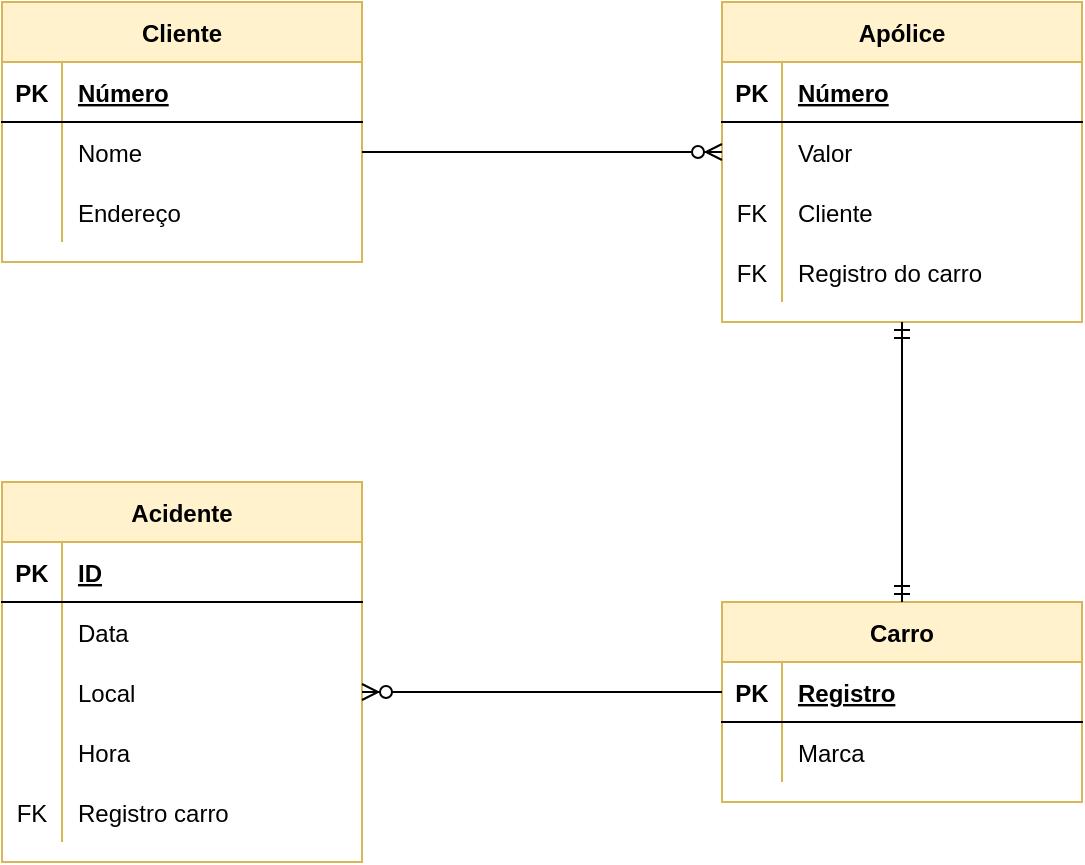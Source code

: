 <mxfile version="20.2.4" type="device" pages="2"><diagram id="R2lEEEUBdFMjLlhIrx00" name="E1-seguradora"><mxGraphModel dx="700" dy="784" grid="1" gridSize="10" guides="1" tooltips="1" connect="1" arrows="1" fold="1" page="1" pageScale="1" pageWidth="850" pageHeight="1100" math="0" shadow="0" extFonts="Permanent Marker^https://fonts.googleapis.com/css?family=Permanent+Marker"><root><mxCell id="0"/><mxCell id="1" parent="0"/><mxCell id="w_Hvryj6MLCSwJV4V2Lq-1" value="Cliente" style="shape=table;startSize=30;container=1;collapsible=1;childLayout=tableLayout;fixedRows=1;rowLines=0;fontStyle=1;align=center;resizeLast=1;fillColor=#fff2cc;strokeColor=#d6b656;" parent="1" vertex="1"><mxGeometry x="100" y="80" width="180" height="130" as="geometry"/></mxCell><mxCell id="w_Hvryj6MLCSwJV4V2Lq-2" value="" style="shape=tableRow;horizontal=0;startSize=0;swimlaneHead=0;swimlaneBody=0;fillColor=none;collapsible=0;dropTarget=0;points=[[0,0.5],[1,0.5]];portConstraint=eastwest;top=0;left=0;right=0;bottom=1;" parent="w_Hvryj6MLCSwJV4V2Lq-1" vertex="1"><mxGeometry y="30" width="180" height="30" as="geometry"/></mxCell><mxCell id="w_Hvryj6MLCSwJV4V2Lq-3" value="PK" style="shape=partialRectangle;connectable=0;fillColor=none;top=0;left=0;bottom=0;right=0;fontStyle=1;overflow=hidden;" parent="w_Hvryj6MLCSwJV4V2Lq-2" vertex="1"><mxGeometry width="30" height="30" as="geometry"><mxRectangle width="30" height="30" as="alternateBounds"/></mxGeometry></mxCell><mxCell id="w_Hvryj6MLCSwJV4V2Lq-4" value="Número" style="shape=partialRectangle;connectable=0;fillColor=none;top=0;left=0;bottom=0;right=0;align=left;spacingLeft=6;fontStyle=5;overflow=hidden;" parent="w_Hvryj6MLCSwJV4V2Lq-2" vertex="1"><mxGeometry x="30" width="150" height="30" as="geometry"><mxRectangle width="150" height="30" as="alternateBounds"/></mxGeometry></mxCell><mxCell id="w_Hvryj6MLCSwJV4V2Lq-5" value="" style="shape=tableRow;horizontal=0;startSize=0;swimlaneHead=0;swimlaneBody=0;fillColor=none;collapsible=0;dropTarget=0;points=[[0,0.5],[1,0.5]];portConstraint=eastwest;top=0;left=0;right=0;bottom=0;" parent="w_Hvryj6MLCSwJV4V2Lq-1" vertex="1"><mxGeometry y="60" width="180" height="30" as="geometry"/></mxCell><mxCell id="w_Hvryj6MLCSwJV4V2Lq-6" value="" style="shape=partialRectangle;connectable=0;fillColor=none;top=0;left=0;bottom=0;right=0;editable=1;overflow=hidden;" parent="w_Hvryj6MLCSwJV4V2Lq-5" vertex="1"><mxGeometry width="30" height="30" as="geometry"><mxRectangle width="30" height="30" as="alternateBounds"/></mxGeometry></mxCell><mxCell id="w_Hvryj6MLCSwJV4V2Lq-7" value="Nome  " style="shape=partialRectangle;connectable=0;fillColor=none;top=0;left=0;bottom=0;right=0;align=left;spacingLeft=6;overflow=hidden;" parent="w_Hvryj6MLCSwJV4V2Lq-5" vertex="1"><mxGeometry x="30" width="150" height="30" as="geometry"><mxRectangle width="150" height="30" as="alternateBounds"/></mxGeometry></mxCell><mxCell id="w_Hvryj6MLCSwJV4V2Lq-8" value="" style="shape=tableRow;horizontal=0;startSize=0;swimlaneHead=0;swimlaneBody=0;fillColor=none;collapsible=0;dropTarget=0;points=[[0,0.5],[1,0.5]];portConstraint=eastwest;top=0;left=0;right=0;bottom=0;" parent="w_Hvryj6MLCSwJV4V2Lq-1" vertex="1"><mxGeometry y="90" width="180" height="30" as="geometry"/></mxCell><mxCell id="w_Hvryj6MLCSwJV4V2Lq-9" value="" style="shape=partialRectangle;connectable=0;fillColor=none;top=0;left=0;bottom=0;right=0;editable=1;overflow=hidden;" parent="w_Hvryj6MLCSwJV4V2Lq-8" vertex="1"><mxGeometry width="30" height="30" as="geometry"><mxRectangle width="30" height="30" as="alternateBounds"/></mxGeometry></mxCell><mxCell id="w_Hvryj6MLCSwJV4V2Lq-10" value="Endereço" style="shape=partialRectangle;connectable=0;fillColor=none;top=0;left=0;bottom=0;right=0;align=left;spacingLeft=6;overflow=hidden;" parent="w_Hvryj6MLCSwJV4V2Lq-8" vertex="1"><mxGeometry x="30" width="150" height="30" as="geometry"><mxRectangle width="150" height="30" as="alternateBounds"/></mxGeometry></mxCell><mxCell id="w_Hvryj6MLCSwJV4V2Lq-14" value="Apólice" style="shape=table;startSize=30;container=1;collapsible=1;childLayout=tableLayout;fixedRows=1;rowLines=0;fontStyle=1;align=center;resizeLast=1;fillColor=#fff2cc;strokeColor=#d6b656;" parent="1" vertex="1"><mxGeometry x="460" y="80" width="180" height="160" as="geometry"><mxRectangle x="360" y="190" width="80" height="30" as="alternateBounds"/></mxGeometry></mxCell><mxCell id="w_Hvryj6MLCSwJV4V2Lq-15" value="" style="shape=tableRow;horizontal=0;startSize=0;swimlaneHead=0;swimlaneBody=0;fillColor=none;collapsible=0;dropTarget=0;points=[[0,0.5],[1,0.5]];portConstraint=eastwest;top=0;left=0;right=0;bottom=1;" parent="w_Hvryj6MLCSwJV4V2Lq-14" vertex="1"><mxGeometry y="30" width="180" height="30" as="geometry"/></mxCell><mxCell id="w_Hvryj6MLCSwJV4V2Lq-16" value="PK" style="shape=partialRectangle;connectable=0;fillColor=none;top=0;left=0;bottom=0;right=0;fontStyle=1;overflow=hidden;" parent="w_Hvryj6MLCSwJV4V2Lq-15" vertex="1"><mxGeometry width="30" height="30" as="geometry"><mxRectangle width="30" height="30" as="alternateBounds"/></mxGeometry></mxCell><mxCell id="w_Hvryj6MLCSwJV4V2Lq-17" value="Número" style="shape=partialRectangle;connectable=0;fillColor=none;top=0;left=0;bottom=0;right=0;align=left;spacingLeft=6;fontStyle=5;overflow=hidden;" parent="w_Hvryj6MLCSwJV4V2Lq-15" vertex="1"><mxGeometry x="30" width="150" height="30" as="geometry"><mxRectangle width="150" height="30" as="alternateBounds"/></mxGeometry></mxCell><mxCell id="w_Hvryj6MLCSwJV4V2Lq-18" value="" style="shape=tableRow;horizontal=0;startSize=0;swimlaneHead=0;swimlaneBody=0;fillColor=none;collapsible=0;dropTarget=0;points=[[0,0.5],[1,0.5]];portConstraint=eastwest;top=0;left=0;right=0;bottom=0;" parent="w_Hvryj6MLCSwJV4V2Lq-14" vertex="1"><mxGeometry y="60" width="180" height="30" as="geometry"/></mxCell><mxCell id="w_Hvryj6MLCSwJV4V2Lq-19" value="" style="shape=partialRectangle;connectable=0;fillColor=none;top=0;left=0;bottom=0;right=0;editable=1;overflow=hidden;" parent="w_Hvryj6MLCSwJV4V2Lq-18" vertex="1"><mxGeometry width="30" height="30" as="geometry"><mxRectangle width="30" height="30" as="alternateBounds"/></mxGeometry></mxCell><mxCell id="w_Hvryj6MLCSwJV4V2Lq-20" value="Valor" style="shape=partialRectangle;connectable=0;fillColor=none;top=0;left=0;bottom=0;right=0;align=left;spacingLeft=6;overflow=hidden;" parent="w_Hvryj6MLCSwJV4V2Lq-18" vertex="1"><mxGeometry x="30" width="150" height="30" as="geometry"><mxRectangle width="150" height="30" as="alternateBounds"/></mxGeometry></mxCell><mxCell id="w_Hvryj6MLCSwJV4V2Lq-62" value="" style="shape=tableRow;horizontal=0;startSize=0;swimlaneHead=0;swimlaneBody=0;fillColor=none;collapsible=0;dropTarget=0;points=[[0,0.5],[1,0.5]];portConstraint=eastwest;top=0;left=0;right=0;bottom=0;" parent="w_Hvryj6MLCSwJV4V2Lq-14" vertex="1"><mxGeometry y="90" width="180" height="30" as="geometry"/></mxCell><mxCell id="w_Hvryj6MLCSwJV4V2Lq-63" value="FK" style="shape=partialRectangle;connectable=0;fillColor=none;top=0;left=0;bottom=0;right=0;editable=1;overflow=hidden;" parent="w_Hvryj6MLCSwJV4V2Lq-62" vertex="1"><mxGeometry width="30" height="30" as="geometry"><mxRectangle width="30" height="30" as="alternateBounds"/></mxGeometry></mxCell><mxCell id="w_Hvryj6MLCSwJV4V2Lq-64" value="Cliente" style="shape=partialRectangle;connectable=0;fillColor=none;top=0;left=0;bottom=0;right=0;align=left;spacingLeft=6;overflow=hidden;" parent="w_Hvryj6MLCSwJV4V2Lq-62" vertex="1"><mxGeometry x="30" width="150" height="30" as="geometry"><mxRectangle width="150" height="30" as="alternateBounds"/></mxGeometry></mxCell><mxCell id="w_Hvryj6MLCSwJV4V2Lq-65" value="" style="shape=tableRow;horizontal=0;startSize=0;swimlaneHead=0;swimlaneBody=0;fillColor=none;collapsible=0;dropTarget=0;points=[[0,0.5],[1,0.5]];portConstraint=eastwest;top=0;left=0;right=0;bottom=0;" parent="w_Hvryj6MLCSwJV4V2Lq-14" vertex="1"><mxGeometry y="120" width="180" height="30" as="geometry"/></mxCell><mxCell id="w_Hvryj6MLCSwJV4V2Lq-66" value="FK" style="shape=partialRectangle;connectable=0;fillColor=none;top=0;left=0;bottom=0;right=0;editable=1;overflow=hidden;" parent="w_Hvryj6MLCSwJV4V2Lq-65" vertex="1"><mxGeometry width="30" height="30" as="geometry"><mxRectangle width="30" height="30" as="alternateBounds"/></mxGeometry></mxCell><mxCell id="w_Hvryj6MLCSwJV4V2Lq-67" value="Registro do carro" style="shape=partialRectangle;connectable=0;fillColor=none;top=0;left=0;bottom=0;right=0;align=left;spacingLeft=6;overflow=hidden;" parent="w_Hvryj6MLCSwJV4V2Lq-65" vertex="1"><mxGeometry x="30" width="150" height="30" as="geometry"><mxRectangle width="150" height="30" as="alternateBounds"/></mxGeometry></mxCell><mxCell id="w_Hvryj6MLCSwJV4V2Lq-37" value="Carro" style="shape=table;startSize=30;container=1;collapsible=1;childLayout=tableLayout;fixedRows=1;rowLines=0;fontStyle=1;align=center;resizeLast=1;fillColor=#fff2cc;strokeColor=#d6b656;" parent="1" vertex="1"><mxGeometry x="460" y="380" width="180" height="100" as="geometry"/></mxCell><mxCell id="w_Hvryj6MLCSwJV4V2Lq-38" value="" style="shape=tableRow;horizontal=0;startSize=0;swimlaneHead=0;swimlaneBody=0;fillColor=none;collapsible=0;dropTarget=0;points=[[0,0.5],[1,0.5]];portConstraint=eastwest;top=0;left=0;right=0;bottom=1;" parent="w_Hvryj6MLCSwJV4V2Lq-37" vertex="1"><mxGeometry y="30" width="180" height="30" as="geometry"/></mxCell><mxCell id="w_Hvryj6MLCSwJV4V2Lq-39" value="PK" style="shape=partialRectangle;connectable=0;fillColor=none;top=0;left=0;bottom=0;right=0;fontStyle=1;overflow=hidden;" parent="w_Hvryj6MLCSwJV4V2Lq-38" vertex="1"><mxGeometry width="30" height="30" as="geometry"><mxRectangle width="30" height="30" as="alternateBounds"/></mxGeometry></mxCell><mxCell id="w_Hvryj6MLCSwJV4V2Lq-40" value="Registro" style="shape=partialRectangle;connectable=0;fillColor=none;top=0;left=0;bottom=0;right=0;align=left;spacingLeft=6;fontStyle=5;overflow=hidden;" parent="w_Hvryj6MLCSwJV4V2Lq-38" vertex="1"><mxGeometry x="30" width="150" height="30" as="geometry"><mxRectangle width="150" height="30" as="alternateBounds"/></mxGeometry></mxCell><mxCell id="w_Hvryj6MLCSwJV4V2Lq-41" value="" style="shape=tableRow;horizontal=0;startSize=0;swimlaneHead=0;swimlaneBody=0;fillColor=none;collapsible=0;dropTarget=0;points=[[0,0.5],[1,0.5]];portConstraint=eastwest;top=0;left=0;right=0;bottom=0;" parent="w_Hvryj6MLCSwJV4V2Lq-37" vertex="1"><mxGeometry y="60" width="180" height="30" as="geometry"/></mxCell><mxCell id="w_Hvryj6MLCSwJV4V2Lq-42" value="" style="shape=partialRectangle;connectable=0;fillColor=none;top=0;left=0;bottom=0;right=0;editable=1;overflow=hidden;" parent="w_Hvryj6MLCSwJV4V2Lq-41" vertex="1"><mxGeometry width="30" height="30" as="geometry"><mxRectangle width="30" height="30" as="alternateBounds"/></mxGeometry></mxCell><mxCell id="w_Hvryj6MLCSwJV4V2Lq-43" value="Marca" style="shape=partialRectangle;connectable=0;fillColor=none;top=0;left=0;bottom=0;right=0;align=left;spacingLeft=6;overflow=hidden;" parent="w_Hvryj6MLCSwJV4V2Lq-41" vertex="1"><mxGeometry x="30" width="150" height="30" as="geometry"><mxRectangle width="150" height="30" as="alternateBounds"/></mxGeometry></mxCell><mxCell id="w_Hvryj6MLCSwJV4V2Lq-49" value="Acidente" style="shape=table;startSize=30;container=1;collapsible=1;childLayout=tableLayout;fixedRows=1;rowLines=0;fontStyle=1;align=center;resizeLast=1;fillColor=#fff2cc;strokeColor=#d6b656;" parent="1" vertex="1"><mxGeometry x="100" y="320" width="180" height="190" as="geometry"/></mxCell><mxCell id="w_Hvryj6MLCSwJV4V2Lq-50" value="" style="shape=tableRow;horizontal=0;startSize=0;swimlaneHead=0;swimlaneBody=0;fillColor=none;collapsible=0;dropTarget=0;points=[[0,0.5],[1,0.5]];portConstraint=eastwest;top=0;left=0;right=0;bottom=1;" parent="w_Hvryj6MLCSwJV4V2Lq-49" vertex="1"><mxGeometry y="30" width="180" height="30" as="geometry"/></mxCell><mxCell id="w_Hvryj6MLCSwJV4V2Lq-51" value="PK" style="shape=partialRectangle;connectable=0;fillColor=none;top=0;left=0;bottom=0;right=0;fontStyle=1;overflow=hidden;" parent="w_Hvryj6MLCSwJV4V2Lq-50" vertex="1"><mxGeometry width="30" height="30" as="geometry"><mxRectangle width="30" height="30" as="alternateBounds"/></mxGeometry></mxCell><mxCell id="w_Hvryj6MLCSwJV4V2Lq-52" value="ID" style="shape=partialRectangle;connectable=0;fillColor=none;top=0;left=0;bottom=0;right=0;align=left;spacingLeft=6;fontStyle=5;overflow=hidden;" parent="w_Hvryj6MLCSwJV4V2Lq-50" vertex="1"><mxGeometry x="30" width="150" height="30" as="geometry"><mxRectangle width="150" height="30" as="alternateBounds"/></mxGeometry></mxCell><mxCell id="w_Hvryj6MLCSwJV4V2Lq-53" value="" style="shape=tableRow;horizontal=0;startSize=0;swimlaneHead=0;swimlaneBody=0;fillColor=none;collapsible=0;dropTarget=0;points=[[0,0.5],[1,0.5]];portConstraint=eastwest;top=0;left=0;right=0;bottom=0;" parent="w_Hvryj6MLCSwJV4V2Lq-49" vertex="1"><mxGeometry y="60" width="180" height="30" as="geometry"/></mxCell><mxCell id="w_Hvryj6MLCSwJV4V2Lq-54" value="" style="shape=partialRectangle;connectable=0;fillColor=none;top=0;left=0;bottom=0;right=0;editable=1;overflow=hidden;" parent="w_Hvryj6MLCSwJV4V2Lq-53" vertex="1"><mxGeometry width="30" height="30" as="geometry"><mxRectangle width="30" height="30" as="alternateBounds"/></mxGeometry></mxCell><mxCell id="w_Hvryj6MLCSwJV4V2Lq-55" value="Data" style="shape=partialRectangle;connectable=0;fillColor=none;top=0;left=0;bottom=0;right=0;align=left;spacingLeft=6;overflow=hidden;" parent="w_Hvryj6MLCSwJV4V2Lq-53" vertex="1"><mxGeometry x="30" width="150" height="30" as="geometry"><mxRectangle width="150" height="30" as="alternateBounds"/></mxGeometry></mxCell><mxCell id="w_Hvryj6MLCSwJV4V2Lq-56" value="" style="shape=tableRow;horizontal=0;startSize=0;swimlaneHead=0;swimlaneBody=0;fillColor=none;collapsible=0;dropTarget=0;points=[[0,0.5],[1,0.5]];portConstraint=eastwest;top=0;left=0;right=0;bottom=0;" parent="w_Hvryj6MLCSwJV4V2Lq-49" vertex="1"><mxGeometry y="90" width="180" height="30" as="geometry"/></mxCell><mxCell id="w_Hvryj6MLCSwJV4V2Lq-57" value="" style="shape=partialRectangle;connectable=0;fillColor=none;top=0;left=0;bottom=0;right=0;editable=1;overflow=hidden;" parent="w_Hvryj6MLCSwJV4V2Lq-56" vertex="1"><mxGeometry width="30" height="30" as="geometry"><mxRectangle width="30" height="30" as="alternateBounds"/></mxGeometry></mxCell><mxCell id="w_Hvryj6MLCSwJV4V2Lq-58" value="Local" style="shape=partialRectangle;connectable=0;fillColor=none;top=0;left=0;bottom=0;right=0;align=left;spacingLeft=6;overflow=hidden;" parent="w_Hvryj6MLCSwJV4V2Lq-56" vertex="1"><mxGeometry x="30" width="150" height="30" as="geometry"><mxRectangle width="150" height="30" as="alternateBounds"/></mxGeometry></mxCell><mxCell id="w_Hvryj6MLCSwJV4V2Lq-59" value="" style="shape=tableRow;horizontal=0;startSize=0;swimlaneHead=0;swimlaneBody=0;fillColor=none;collapsible=0;dropTarget=0;points=[[0,0.5],[1,0.5]];portConstraint=eastwest;top=0;left=0;right=0;bottom=0;" parent="w_Hvryj6MLCSwJV4V2Lq-49" vertex="1"><mxGeometry y="120" width="180" height="30" as="geometry"/></mxCell><mxCell id="w_Hvryj6MLCSwJV4V2Lq-60" value="" style="shape=partialRectangle;connectable=0;fillColor=none;top=0;left=0;bottom=0;right=0;editable=1;overflow=hidden;" parent="w_Hvryj6MLCSwJV4V2Lq-59" vertex="1"><mxGeometry width="30" height="30" as="geometry"><mxRectangle width="30" height="30" as="alternateBounds"/></mxGeometry></mxCell><mxCell id="w_Hvryj6MLCSwJV4V2Lq-61" value="Hora" style="shape=partialRectangle;connectable=0;fillColor=none;top=0;left=0;bottom=0;right=0;align=left;spacingLeft=6;overflow=hidden;" parent="w_Hvryj6MLCSwJV4V2Lq-59" vertex="1"><mxGeometry x="30" width="150" height="30" as="geometry"><mxRectangle width="150" height="30" as="alternateBounds"/></mxGeometry></mxCell><mxCell id="w_Hvryj6MLCSwJV4V2Lq-68" value="" style="shape=tableRow;horizontal=0;startSize=0;swimlaneHead=0;swimlaneBody=0;fillColor=none;collapsible=0;dropTarget=0;points=[[0,0.5],[1,0.5]];portConstraint=eastwest;top=0;left=0;right=0;bottom=0;" parent="w_Hvryj6MLCSwJV4V2Lq-49" vertex="1"><mxGeometry y="150" width="180" height="30" as="geometry"/></mxCell><mxCell id="w_Hvryj6MLCSwJV4V2Lq-69" value="FK" style="shape=partialRectangle;connectable=0;fillColor=none;top=0;left=0;bottom=0;right=0;editable=1;overflow=hidden;" parent="w_Hvryj6MLCSwJV4V2Lq-68" vertex="1"><mxGeometry width="30" height="30" as="geometry"><mxRectangle width="30" height="30" as="alternateBounds"/></mxGeometry></mxCell><mxCell id="w_Hvryj6MLCSwJV4V2Lq-70" value="Registro carro" style="shape=partialRectangle;connectable=0;fillColor=none;top=0;left=0;bottom=0;right=0;align=left;spacingLeft=6;overflow=hidden;" parent="w_Hvryj6MLCSwJV4V2Lq-68" vertex="1"><mxGeometry x="30" width="150" height="30" as="geometry"><mxRectangle width="150" height="30" as="alternateBounds"/></mxGeometry></mxCell><mxCell id="w_Hvryj6MLCSwJV4V2Lq-71" value="" style="edgeStyle=entityRelationEdgeStyle;fontSize=12;html=1;endArrow=ERzeroToMany;endFill=1;rounded=0;" parent="1" source="w_Hvryj6MLCSwJV4V2Lq-5" target="w_Hvryj6MLCSwJV4V2Lq-18" edge="1"><mxGeometry width="100" height="100" relative="1" as="geometry"><mxPoint x="310" y="230" as="sourcePoint"/><mxPoint x="410" y="130" as="targetPoint"/></mxGeometry></mxCell><mxCell id="w_Hvryj6MLCSwJV4V2Lq-72" value="" style="fontSize=12;html=1;endArrow=ERmandOne;startArrow=ERmandOne;rounded=0;entryX=0.5;entryY=1;entryDx=0;entryDy=0;" parent="1" target="w_Hvryj6MLCSwJV4V2Lq-14" edge="1"><mxGeometry width="100" height="100" relative="1" as="geometry"><mxPoint x="550" y="380" as="sourcePoint"/><mxPoint x="490" y="490" as="targetPoint"/></mxGeometry></mxCell><mxCell id="w_Hvryj6MLCSwJV4V2Lq-74" value="" style="edgeStyle=entityRelationEdgeStyle;fontSize=12;html=1;endArrow=ERzeroToMany;endFill=1;rounded=0;exitX=0;exitY=0.5;exitDx=0;exitDy=0;" parent="1" source="w_Hvryj6MLCSwJV4V2Lq-38" target="w_Hvryj6MLCSwJV4V2Lq-56" edge="1"><mxGeometry width="100" height="100" relative="1" as="geometry"><mxPoint x="340" y="570" as="sourcePoint"/><mxPoint x="440" y="470" as="targetPoint"/></mxGeometry></mxCell></root></mxGraphModel></diagram><diagram id="8vERvnNmPcH8zIQ8B7yO" name="E2-industria"><mxGraphModel dx="700" dy="784" grid="1" gridSize="10" guides="1" tooltips="1" connect="1" arrows="1" fold="1" page="1" pageScale="1" pageWidth="827" pageHeight="1169" math="0" shadow="0"><root><mxCell id="0"/><mxCell id="1" parent="0"/><mxCell id="RsV4MavSiLu_Dte3bjEo-1" value="Funcionario" style="shape=table;startSize=30;container=1;collapsible=1;childLayout=tableLayout;fixedRows=1;rowLines=0;fontStyle=0;align=center;resizeLast=1;fillColor=#fff2cc;strokeColor=#d6b656;" parent="1" vertex="1"><mxGeometry x="30" y="310" width="180" height="160" as="geometry"/></mxCell><mxCell id="RsV4MavSiLu_Dte3bjEo-2" value="" style="shape=tableRow;horizontal=0;startSize=0;swimlaneHead=0;swimlaneBody=0;fillColor=none;collapsible=0;dropTarget=0;points=[[0,0.5],[1,0.5]];portConstraint=eastwest;top=0;left=0;right=0;bottom=1;" parent="RsV4MavSiLu_Dte3bjEo-1" vertex="1"><mxGeometry y="30" width="180" height="30" as="geometry"/></mxCell><mxCell id="RsV4MavSiLu_Dte3bjEo-3" value="PK" style="shape=partialRectangle;connectable=0;fillColor=none;top=0;left=0;bottom=0;right=0;fontStyle=1;overflow=hidden;" parent="RsV4MavSiLu_Dte3bjEo-2" vertex="1"><mxGeometry width="30" height="30" as="geometry"><mxRectangle width="30" height="30" as="alternateBounds"/></mxGeometry></mxCell><mxCell id="RsV4MavSiLu_Dte3bjEo-4" value="Numero" style="shape=partialRectangle;connectable=0;fillColor=none;top=0;left=0;bottom=0;right=0;align=left;spacingLeft=6;fontStyle=5;overflow=hidden;" parent="RsV4MavSiLu_Dte3bjEo-2" vertex="1"><mxGeometry x="30" width="150" height="30" as="geometry"><mxRectangle width="150" height="30" as="alternateBounds"/></mxGeometry></mxCell><mxCell id="RsV4MavSiLu_Dte3bjEo-5" value="" style="shape=tableRow;horizontal=0;startSize=0;swimlaneHead=0;swimlaneBody=0;fillColor=none;collapsible=0;dropTarget=0;points=[[0,0.5],[1,0.5]];portConstraint=eastwest;top=0;left=0;right=0;bottom=0;" parent="RsV4MavSiLu_Dte3bjEo-1" vertex="1"><mxGeometry y="60" width="180" height="30" as="geometry"/></mxCell><mxCell id="RsV4MavSiLu_Dte3bjEo-6" value="" style="shape=partialRectangle;connectable=0;fillColor=none;top=0;left=0;bottom=0;right=0;editable=1;overflow=hidden;" parent="RsV4MavSiLu_Dte3bjEo-5" vertex="1"><mxGeometry width="30" height="30" as="geometry"><mxRectangle width="30" height="30" as="alternateBounds"/></mxGeometry></mxCell><mxCell id="RsV4MavSiLu_Dte3bjEo-7" value="Salario    " style="shape=partialRectangle;connectable=0;fillColor=none;top=0;left=0;bottom=0;right=0;align=left;spacingLeft=6;overflow=hidden;" parent="RsV4MavSiLu_Dte3bjEo-5" vertex="1"><mxGeometry x="30" width="150" height="30" as="geometry"><mxRectangle width="150" height="30" as="alternateBounds"/></mxGeometry></mxCell><mxCell id="RsV4MavSiLu_Dte3bjEo-8" value="" style="shape=tableRow;horizontal=0;startSize=0;swimlaneHead=0;swimlaneBody=0;fillColor=none;collapsible=0;dropTarget=0;points=[[0,0.5],[1,0.5]];portConstraint=eastwest;top=0;left=0;right=0;bottom=0;" parent="RsV4MavSiLu_Dte3bjEo-1" vertex="1"><mxGeometry y="90" width="180" height="30" as="geometry"/></mxCell><mxCell id="RsV4MavSiLu_Dte3bjEo-9" value="" style="shape=partialRectangle;connectable=0;fillColor=none;top=0;left=0;bottom=0;right=0;editable=1;overflow=hidden;" parent="RsV4MavSiLu_Dte3bjEo-8" vertex="1"><mxGeometry width="30" height="30" as="geometry"><mxRectangle width="30" height="30" as="alternateBounds"/></mxGeometry></mxCell><mxCell id="RsV4MavSiLu_Dte3bjEo-10" value="Telefone" style="shape=partialRectangle;connectable=0;fillColor=none;top=0;left=0;bottom=0;right=0;align=left;spacingLeft=6;overflow=hidden;" parent="RsV4MavSiLu_Dte3bjEo-8" vertex="1"><mxGeometry x="30" width="150" height="30" as="geometry"><mxRectangle width="150" height="30" as="alternateBounds"/></mxGeometry></mxCell><mxCell id="RsV4MavSiLu_Dte3bjEo-95" value="" style="shape=tableRow;horizontal=0;startSize=0;swimlaneHead=0;swimlaneBody=0;fillColor=none;collapsible=0;dropTarget=0;points=[[0,0.5],[1,0.5]];portConstraint=eastwest;top=0;left=0;right=0;bottom=0;" parent="RsV4MavSiLu_Dte3bjEo-1" vertex="1"><mxGeometry y="120" width="180" height="30" as="geometry"/></mxCell><mxCell id="RsV4MavSiLu_Dte3bjEo-96" value="FK " style="shape=partialRectangle;connectable=0;fillColor=none;top=0;left=0;bottom=0;right=0;editable=1;overflow=hidden;" parent="RsV4MavSiLu_Dte3bjEo-95" vertex="1"><mxGeometry width="30" height="30" as="geometry"><mxRectangle width="30" height="30" as="alternateBounds"/></mxGeometry></mxCell><mxCell id="RsV4MavSiLu_Dte3bjEo-97" value="ID departamento" style="shape=partialRectangle;connectable=0;fillColor=none;top=0;left=0;bottom=0;right=0;align=left;spacingLeft=6;overflow=hidden;" parent="RsV4MavSiLu_Dte3bjEo-95" vertex="1"><mxGeometry x="30" width="150" height="30" as="geometry"><mxRectangle width="150" height="30" as="alternateBounds"/></mxGeometry></mxCell><mxCell id="RsV4MavSiLu_Dte3bjEo-14" value="Projeto" style="shape=table;startSize=30;container=1;collapsible=1;childLayout=tableLayout;fixedRows=1;rowLines=0;fontStyle=1;align=center;resizeLast=1;fillColor=#fff2cc;strokeColor=#d6b656;" parent="1" vertex="1"><mxGeometry x="324" y="105" width="180" height="160" as="geometry"/></mxCell><mxCell id="RsV4MavSiLu_Dte3bjEo-15" value="" style="shape=tableRow;horizontal=0;startSize=0;swimlaneHead=0;swimlaneBody=0;fillColor=none;collapsible=0;dropTarget=0;points=[[0,0.5],[1,0.5]];portConstraint=eastwest;top=0;left=0;right=0;bottom=1;" parent="RsV4MavSiLu_Dte3bjEo-14" vertex="1"><mxGeometry y="30" width="180" height="30" as="geometry"/></mxCell><mxCell id="RsV4MavSiLu_Dte3bjEo-16" value="PK" style="shape=partialRectangle;connectable=0;fillColor=none;top=0;left=0;bottom=0;right=0;fontStyle=1;overflow=hidden;" parent="RsV4MavSiLu_Dte3bjEo-15" vertex="1"><mxGeometry width="30" height="30" as="geometry"><mxRectangle width="30" height="30" as="alternateBounds"/></mxGeometry></mxCell><mxCell id="RsV4MavSiLu_Dte3bjEo-17" value="Numero" style="shape=partialRectangle;connectable=0;fillColor=none;top=0;left=0;bottom=0;right=0;align=left;spacingLeft=6;fontStyle=5;overflow=hidden;" parent="RsV4MavSiLu_Dte3bjEo-15" vertex="1"><mxGeometry x="30" width="150" height="30" as="geometry"><mxRectangle width="150" height="30" as="alternateBounds"/></mxGeometry></mxCell><mxCell id="RsV4MavSiLu_Dte3bjEo-18" value="" style="shape=tableRow;horizontal=0;startSize=0;swimlaneHead=0;swimlaneBody=0;fillColor=none;collapsible=0;dropTarget=0;points=[[0,0.5],[1,0.5]];portConstraint=eastwest;top=0;left=0;right=0;bottom=0;" parent="RsV4MavSiLu_Dte3bjEo-14" vertex="1"><mxGeometry y="60" width="180" height="30" as="geometry"/></mxCell><mxCell id="RsV4MavSiLu_Dte3bjEo-19" value="" style="shape=partialRectangle;connectable=0;fillColor=none;top=0;left=0;bottom=0;right=0;editable=1;overflow=hidden;" parent="RsV4MavSiLu_Dte3bjEo-18" vertex="1"><mxGeometry width="30" height="30" as="geometry"><mxRectangle width="30" height="30" as="alternateBounds"/></mxGeometry></mxCell><mxCell id="RsV4MavSiLu_Dte3bjEo-20" value="Orcamento" style="shape=partialRectangle;connectable=0;fillColor=none;top=0;left=0;bottom=0;right=0;align=left;spacingLeft=6;overflow=hidden;" parent="RsV4MavSiLu_Dte3bjEo-18" vertex="1"><mxGeometry x="30" width="150" height="30" as="geometry"><mxRectangle width="150" height="30" as="alternateBounds"/></mxGeometry></mxCell><mxCell id="RsV4MavSiLu_Dte3bjEo-152" value="" style="shape=tableRow;horizontal=0;startSize=0;swimlaneHead=0;swimlaneBody=0;fillColor=none;collapsible=0;dropTarget=0;points=[[0,0.5],[1,0.5]];portConstraint=eastwest;top=0;left=0;right=0;bottom=0;" parent="RsV4MavSiLu_Dte3bjEo-14" vertex="1"><mxGeometry y="90" width="180" height="30" as="geometry"/></mxCell><mxCell id="RsV4MavSiLu_Dte3bjEo-153" value="" style="shape=partialRectangle;connectable=0;fillColor=none;top=0;left=0;bottom=0;right=0;editable=1;overflow=hidden;" parent="RsV4MavSiLu_Dte3bjEo-152" vertex="1"><mxGeometry width="30" height="30" as="geometry"><mxRectangle width="30" height="30" as="alternateBounds"/></mxGeometry></mxCell><mxCell id="RsV4MavSiLu_Dte3bjEo-154" value="Data Inicio" style="shape=partialRectangle;connectable=0;fillColor=none;top=0;left=0;bottom=0;right=0;align=left;spacingLeft=6;overflow=hidden;" parent="RsV4MavSiLu_Dte3bjEo-152" vertex="1"><mxGeometry x="30" width="150" height="30" as="geometry"><mxRectangle width="150" height="30" as="alternateBounds"/></mxGeometry></mxCell><mxCell id="RsV4MavSiLu_Dte3bjEo-155" value="" style="shape=tableRow;horizontal=0;startSize=0;swimlaneHead=0;swimlaneBody=0;fillColor=none;collapsible=0;dropTarget=0;points=[[0,0.5],[1,0.5]];portConstraint=eastwest;top=0;left=0;right=0;bottom=0;" parent="RsV4MavSiLu_Dte3bjEo-14" vertex="1"><mxGeometry y="120" width="180" height="30" as="geometry"/></mxCell><mxCell id="RsV4MavSiLu_Dte3bjEo-156" value="" style="shape=partialRectangle;connectable=0;fillColor=none;top=0;left=0;bottom=0;right=0;editable=1;overflow=hidden;" parent="RsV4MavSiLu_Dte3bjEo-155" vertex="1"><mxGeometry width="30" height="30" as="geometry"><mxRectangle width="30" height="30" as="alternateBounds"/></mxGeometry></mxCell><mxCell id="RsV4MavSiLu_Dte3bjEo-157" value="Horas trabalhadas" style="shape=partialRectangle;connectable=0;fillColor=none;top=0;left=0;bottom=0;right=0;align=left;spacingLeft=6;overflow=hidden;" parent="RsV4MavSiLu_Dte3bjEo-155" vertex="1"><mxGeometry x="30" width="150" height="30" as="geometry"><mxRectangle width="150" height="30" as="alternateBounds"/></mxGeometry></mxCell><mxCell id="RsV4MavSiLu_Dte3bjEo-40" value="Departamento" style="shape=table;startSize=30;container=1;collapsible=1;childLayout=tableLayout;fixedRows=1;rowLines=0;fontStyle=0;align=center;resizeLast=1;fillColor=#fff2cc;strokeColor=#d6b656;" parent="1" vertex="1"><mxGeometry x="30" y="570" width="180" height="100" as="geometry"/></mxCell><mxCell id="RsV4MavSiLu_Dte3bjEo-41" value="" style="shape=tableRow;horizontal=0;startSize=0;swimlaneHead=0;swimlaneBody=0;fillColor=none;collapsible=0;dropTarget=0;points=[[0,0.5],[1,0.5]];portConstraint=eastwest;top=0;left=0;right=0;bottom=1;" parent="RsV4MavSiLu_Dte3bjEo-40" vertex="1"><mxGeometry y="30" width="180" height="30" as="geometry"/></mxCell><mxCell id="RsV4MavSiLu_Dte3bjEo-42" value="PK" style="shape=partialRectangle;connectable=0;fillColor=none;top=0;left=0;bottom=0;right=0;fontStyle=1;overflow=hidden;" parent="RsV4MavSiLu_Dte3bjEo-41" vertex="1"><mxGeometry width="30" height="30" as="geometry"><mxRectangle width="30" height="30" as="alternateBounds"/></mxGeometry></mxCell><mxCell id="RsV4MavSiLu_Dte3bjEo-43" value="Numero" style="shape=partialRectangle;connectable=0;fillColor=none;top=0;left=0;bottom=0;right=0;align=left;spacingLeft=6;fontStyle=5;overflow=hidden;" parent="RsV4MavSiLu_Dte3bjEo-41" vertex="1"><mxGeometry x="30" width="150" height="30" as="geometry"><mxRectangle width="150" height="30" as="alternateBounds"/></mxGeometry></mxCell><mxCell id="RsV4MavSiLu_Dte3bjEo-44" value="" style="shape=tableRow;horizontal=0;startSize=0;swimlaneHead=0;swimlaneBody=0;fillColor=none;collapsible=0;dropTarget=0;points=[[0,0.5],[1,0.5]];portConstraint=eastwest;top=0;left=0;right=0;bottom=0;" parent="RsV4MavSiLu_Dte3bjEo-40" vertex="1"><mxGeometry y="60" width="180" height="30" as="geometry"/></mxCell><mxCell id="RsV4MavSiLu_Dte3bjEo-45" value="" style="shape=partialRectangle;connectable=0;fillColor=none;top=0;left=0;bottom=0;right=0;editable=1;overflow=hidden;" parent="RsV4MavSiLu_Dte3bjEo-44" vertex="1"><mxGeometry width="30" height="30" as="geometry"><mxRectangle width="30" height="30" as="alternateBounds"/></mxGeometry></mxCell><mxCell id="RsV4MavSiLu_Dte3bjEo-46" value="Setor" style="shape=partialRectangle;connectable=0;fillColor=none;top=0;left=0;bottom=0;right=0;align=left;spacingLeft=6;overflow=hidden;" parent="RsV4MavSiLu_Dte3bjEo-44" vertex="1"><mxGeometry x="30" width="150" height="30" as="geometry"><mxRectangle width="150" height="30" as="alternateBounds"/></mxGeometry></mxCell><mxCell id="RsV4MavSiLu_Dte3bjEo-50" value="Pecas" style="shape=table;startSize=30;container=1;collapsible=1;childLayout=tableLayout;fixedRows=1;rowLines=0;fontStyle=0;align=center;resizeLast=1;fillColor=#fff2cc;strokeColor=#d6b656;" parent="1" vertex="1"><mxGeometry x="324" y="550" width="180" height="155" as="geometry"/></mxCell><mxCell id="RsV4MavSiLu_Dte3bjEo-51" value="" style="shape=tableRow;horizontal=0;startSize=0;swimlaneHead=0;swimlaneBody=0;fillColor=none;collapsible=0;dropTarget=0;points=[[0,0.5],[1,0.5]];portConstraint=eastwest;top=0;left=0;right=0;bottom=1;" parent="RsV4MavSiLu_Dte3bjEo-50" vertex="1"><mxGeometry y="30" width="180" height="30" as="geometry"/></mxCell><mxCell id="RsV4MavSiLu_Dte3bjEo-52" value="PK" style="shape=partialRectangle;connectable=0;fillColor=none;top=0;left=0;bottom=0;right=0;fontStyle=1;overflow=hidden;" parent="RsV4MavSiLu_Dte3bjEo-51" vertex="1"><mxGeometry width="30" height="30" as="geometry"><mxRectangle width="30" height="30" as="alternateBounds"/></mxGeometry></mxCell><mxCell id="RsV4MavSiLu_Dte3bjEo-53" value="Numero" style="shape=partialRectangle;connectable=0;fillColor=none;top=0;left=0;bottom=0;right=0;align=left;spacingLeft=6;fontStyle=5;overflow=hidden;" parent="RsV4MavSiLu_Dte3bjEo-51" vertex="1"><mxGeometry x="30" width="150" height="30" as="geometry"><mxRectangle width="150" height="30" as="alternateBounds"/></mxGeometry></mxCell><mxCell id="RsV4MavSiLu_Dte3bjEo-54" value="" style="shape=tableRow;horizontal=0;startSize=0;swimlaneHead=0;swimlaneBody=0;fillColor=none;collapsible=0;dropTarget=0;points=[[0,0.5],[1,0.5]];portConstraint=eastwest;top=0;left=0;right=0;bottom=0;" parent="RsV4MavSiLu_Dte3bjEo-50" vertex="1"><mxGeometry y="60" width="180" height="30" as="geometry"/></mxCell><mxCell id="RsV4MavSiLu_Dte3bjEo-55" value="" style="shape=partialRectangle;connectable=0;fillColor=none;top=0;left=0;bottom=0;right=0;editable=1;overflow=hidden;" parent="RsV4MavSiLu_Dte3bjEo-54" vertex="1"><mxGeometry width="30" height="30" as="geometry"><mxRectangle width="30" height="30" as="alternateBounds"/></mxGeometry></mxCell><mxCell id="RsV4MavSiLu_Dte3bjEo-56" value="Peso" style="shape=partialRectangle;connectable=0;fillColor=none;top=0;left=0;bottom=0;right=0;align=left;spacingLeft=6;overflow=hidden;" parent="RsV4MavSiLu_Dte3bjEo-54" vertex="1"><mxGeometry x="30" width="150" height="30" as="geometry"><mxRectangle width="150" height="30" as="alternateBounds"/></mxGeometry></mxCell><mxCell id="RsV4MavSiLu_Dte3bjEo-57" value="" style="shape=tableRow;horizontal=0;startSize=0;swimlaneHead=0;swimlaneBody=0;fillColor=none;collapsible=0;dropTarget=0;points=[[0,0.5],[1,0.5]];portConstraint=eastwest;top=0;left=0;right=0;bottom=0;" parent="RsV4MavSiLu_Dte3bjEo-50" vertex="1"><mxGeometry y="90" width="180" height="30" as="geometry"/></mxCell><mxCell id="RsV4MavSiLu_Dte3bjEo-58" value="" style="shape=partialRectangle;connectable=0;fillColor=none;top=0;left=0;bottom=0;right=0;editable=1;overflow=hidden;" parent="RsV4MavSiLu_Dte3bjEo-57" vertex="1"><mxGeometry width="30" height="30" as="geometry"><mxRectangle width="30" height="30" as="alternateBounds"/></mxGeometry></mxCell><mxCell id="RsV4MavSiLu_Dte3bjEo-59" value="Cor" style="shape=partialRectangle;connectable=0;fillColor=none;top=0;left=0;bottom=0;right=0;align=left;spacingLeft=6;overflow=hidden;" parent="RsV4MavSiLu_Dte3bjEo-57" vertex="1"><mxGeometry x="30" width="150" height="30" as="geometry"><mxRectangle width="150" height="30" as="alternateBounds"/></mxGeometry></mxCell><mxCell id="RsV4MavSiLu_Dte3bjEo-123" value="" style="shape=tableRow;horizontal=0;startSize=0;swimlaneHead=0;swimlaneBody=0;fillColor=none;collapsible=0;dropTarget=0;points=[[0,0.5],[1,0.5]];portConstraint=eastwest;top=0;left=0;right=0;bottom=0;" parent="RsV4MavSiLu_Dte3bjEo-50" vertex="1"><mxGeometry y="120" width="180" height="30" as="geometry"/></mxCell><mxCell id="RsV4MavSiLu_Dte3bjEo-124" value="FK" style="shape=partialRectangle;connectable=0;fillColor=none;top=0;left=0;bottom=0;right=0;editable=1;overflow=hidden;" parent="RsV4MavSiLu_Dte3bjEo-123" vertex="1"><mxGeometry width="30" height="30" as="geometry"><mxRectangle width="30" height="30" as="alternateBounds"/></mxGeometry></mxCell><mxCell id="RsV4MavSiLu_Dte3bjEo-125" value="ID deposito" style="shape=partialRectangle;connectable=0;fillColor=none;top=0;left=0;bottom=0;right=0;align=left;spacingLeft=6;overflow=hidden;" parent="RsV4MavSiLu_Dte3bjEo-123" vertex="1"><mxGeometry x="30" width="150" height="30" as="geometry"><mxRectangle width="150" height="30" as="alternateBounds"/></mxGeometry></mxCell><mxCell id="RsV4MavSiLu_Dte3bjEo-73" value="Deposito" style="shape=table;startSize=30;container=1;collapsible=1;childLayout=tableLayout;fixedRows=1;rowLines=0;fontStyle=0;align=center;resizeLast=1;fillColor=#fff2cc;strokeColor=#d6b656;" parent="1" vertex="1"><mxGeometry x="324" y="810" width="180" height="100" as="geometry"/></mxCell><mxCell id="RsV4MavSiLu_Dte3bjEo-74" value="" style="shape=tableRow;horizontal=0;startSize=0;swimlaneHead=0;swimlaneBody=0;fillColor=none;collapsible=0;dropTarget=0;points=[[0,0.5],[1,0.5]];portConstraint=eastwest;top=0;left=0;right=0;bottom=1;" parent="RsV4MavSiLu_Dte3bjEo-73" vertex="1"><mxGeometry y="30" width="180" height="30" as="geometry"/></mxCell><mxCell id="RsV4MavSiLu_Dte3bjEo-75" value="PK" style="shape=partialRectangle;connectable=0;fillColor=none;top=0;left=0;bottom=0;right=0;fontStyle=1;overflow=hidden;" parent="RsV4MavSiLu_Dte3bjEo-74" vertex="1"><mxGeometry width="30" height="30" as="geometry"><mxRectangle width="30" height="30" as="alternateBounds"/></mxGeometry></mxCell><mxCell id="RsV4MavSiLu_Dte3bjEo-76" value="Numero" style="shape=partialRectangle;connectable=0;fillColor=none;top=0;left=0;bottom=0;right=0;align=left;spacingLeft=6;fontStyle=5;overflow=hidden;" parent="RsV4MavSiLu_Dte3bjEo-74" vertex="1"><mxGeometry x="30" width="150" height="30" as="geometry"><mxRectangle width="150" height="30" as="alternateBounds"/></mxGeometry></mxCell><mxCell id="RsV4MavSiLu_Dte3bjEo-77" value="" style="shape=tableRow;horizontal=0;startSize=0;swimlaneHead=0;swimlaneBody=0;fillColor=none;collapsible=0;dropTarget=0;points=[[0,0.5],[1,0.5]];portConstraint=eastwest;top=0;left=0;right=0;bottom=0;" parent="RsV4MavSiLu_Dte3bjEo-73" vertex="1"><mxGeometry y="60" width="180" height="30" as="geometry"/></mxCell><mxCell id="RsV4MavSiLu_Dte3bjEo-78" value="" style="shape=partialRectangle;connectable=0;fillColor=none;top=0;left=0;bottom=0;right=0;editable=1;overflow=hidden;" parent="RsV4MavSiLu_Dte3bjEo-77" vertex="1"><mxGeometry width="30" height="30" as="geometry"><mxRectangle width="30" height="30" as="alternateBounds"/></mxGeometry></mxCell><mxCell id="RsV4MavSiLu_Dte3bjEo-79" value="Endereco" style="shape=partialRectangle;connectable=0;fillColor=none;top=0;left=0;bottom=0;right=0;align=left;spacingLeft=6;overflow=hidden;" parent="RsV4MavSiLu_Dte3bjEo-77" vertex="1"><mxGeometry x="30" width="150" height="30" as="geometry"><mxRectangle width="150" height="30" as="alternateBounds"/></mxGeometry></mxCell><mxCell id="RsV4MavSiLu_Dte3bjEo-80" value="Fornecedor" style="shape=table;startSize=30;container=1;collapsible=1;childLayout=tableLayout;fixedRows=1;rowLines=0;fontStyle=0;align=center;resizeLast=1;fillColor=#fff2cc;strokeColor=#d6b656;" parent="1" vertex="1"><mxGeometry x="630" y="105" width="180" height="100" as="geometry"/></mxCell><mxCell id="RsV4MavSiLu_Dte3bjEo-81" value="" style="shape=tableRow;horizontal=0;startSize=0;swimlaneHead=0;swimlaneBody=0;fillColor=none;collapsible=0;dropTarget=0;points=[[0,0.5],[1,0.5]];portConstraint=eastwest;top=0;left=0;right=0;bottom=1;" parent="RsV4MavSiLu_Dte3bjEo-80" vertex="1"><mxGeometry y="30" width="180" height="30" as="geometry"/></mxCell><mxCell id="RsV4MavSiLu_Dte3bjEo-82" value="PK" style="shape=partialRectangle;connectable=0;fillColor=none;top=0;left=0;bottom=0;right=0;fontStyle=1;overflow=hidden;" parent="RsV4MavSiLu_Dte3bjEo-81" vertex="1"><mxGeometry width="30" height="30" as="geometry"><mxRectangle width="30" height="30" as="alternateBounds"/></mxGeometry></mxCell><mxCell id="RsV4MavSiLu_Dte3bjEo-83" value="Numero" style="shape=partialRectangle;connectable=0;fillColor=none;top=0;left=0;bottom=0;right=0;align=left;spacingLeft=6;fontStyle=5;overflow=hidden;" parent="RsV4MavSiLu_Dte3bjEo-81" vertex="1"><mxGeometry x="30" width="150" height="30" as="geometry"><mxRectangle width="150" height="30" as="alternateBounds"/></mxGeometry></mxCell><mxCell id="RsV4MavSiLu_Dte3bjEo-84" value="" style="shape=tableRow;horizontal=0;startSize=0;swimlaneHead=0;swimlaneBody=0;fillColor=none;collapsible=0;dropTarget=0;points=[[0,0.5],[1,0.5]];portConstraint=eastwest;top=0;left=0;right=0;bottom=0;" parent="RsV4MavSiLu_Dte3bjEo-80" vertex="1"><mxGeometry y="60" width="180" height="30" as="geometry"/></mxCell><mxCell id="RsV4MavSiLu_Dte3bjEo-85" value="" style="shape=partialRectangle;connectable=0;fillColor=none;top=0;left=0;bottom=0;right=0;editable=1;overflow=hidden;" parent="RsV4MavSiLu_Dte3bjEo-84" vertex="1"><mxGeometry width="30" height="30" as="geometry"><mxRectangle width="30" height="30" as="alternateBounds"/></mxGeometry></mxCell><mxCell id="RsV4MavSiLu_Dte3bjEo-86" value="Endereco" style="shape=partialRectangle;connectable=0;fillColor=none;top=0;left=0;bottom=0;right=0;align=left;spacingLeft=6;overflow=hidden;" parent="RsV4MavSiLu_Dte3bjEo-84" vertex="1"><mxGeometry x="30" width="150" height="30" as="geometry"><mxRectangle width="150" height="30" as="alternateBounds"/></mxGeometry></mxCell><mxCell id="RsV4MavSiLu_Dte3bjEo-87" value="" style="fontSize=12;html=1;endArrow=ERzeroToMany;startArrow=ERmandOne;rounded=0;entryX=0.5;entryY=1;entryDx=0;entryDy=0;exitX=0.5;exitY=0;exitDx=0;exitDy=0;" parent="1" source="RsV4MavSiLu_Dte3bjEo-40" target="RsV4MavSiLu_Dte3bjEo-1" edge="1"><mxGeometry width="100" height="100" relative="1" as="geometry"><mxPoint x="150" y="330" as="sourcePoint"/><mxPoint x="150" y="200" as="targetPoint"/></mxGeometry></mxCell><mxCell id="RsV4MavSiLu_Dte3bjEo-90" value="" style="fontSize=12;html=1;endArrow=ERzeroToMany;startArrow=ERzeroToOne;rounded=0;exitX=0.5;exitY=0;exitDx=0;exitDy=0;entryX=0.5;entryY=1;entryDx=0;entryDy=0;" parent="1" source="RsV4MavSiLu_Dte3bjEo-73" target="RsV4MavSiLu_Dte3bjEo-50" edge="1"><mxGeometry width="100" height="100" relative="1" as="geometry"><mxPoint x="430" y="630" as="sourcePoint"/><mxPoint x="490" y="450" as="targetPoint"/></mxGeometry></mxCell><mxCell id="RsV4MavSiLu_Dte3bjEo-92" value="" style="fontSize=12;html=1;endArrow=ERoneToMany;startArrow=ERzeroToMany;rounded=0;exitX=1;exitY=-0.133;exitDx=0;exitDy=0;exitPerimeter=0;" parent="1" source="RsV4MavSiLu_Dte3bjEo-18" edge="1"><mxGeometry width="100" height="100" relative="1" as="geometry"><mxPoint x="730" y="240" as="sourcePoint"/><mxPoint x="630" y="161" as="targetPoint"/></mxGeometry></mxCell><mxCell id="RsV4MavSiLu_Dte3bjEo-111" value="Projeto_Funcionario" style="shape=table;startSize=30;container=1;collapsible=1;childLayout=tableLayout;fixedRows=1;rowLines=0;fontStyle=1;align=center;resizeLast=1;fillColor=#fff2cc;strokeColor=#d6b656;" parent="1" vertex="1"><mxGeometry x="30" y="90" width="180" height="130" as="geometry"/></mxCell><mxCell id="RsV4MavSiLu_Dte3bjEo-112" value="" style="shape=tableRow;horizontal=0;startSize=0;swimlaneHead=0;swimlaneBody=0;fillColor=none;collapsible=0;dropTarget=0;points=[[0,0.5],[1,0.5]];portConstraint=eastwest;top=0;left=0;right=0;bottom=1;" parent="RsV4MavSiLu_Dte3bjEo-111" vertex="1"><mxGeometry y="30" width="180" height="30" as="geometry"/></mxCell><mxCell id="RsV4MavSiLu_Dte3bjEo-113" value="PK" style="shape=partialRectangle;connectable=0;fillColor=none;top=0;left=0;bottom=0;right=0;fontStyle=1;overflow=hidden;" parent="RsV4MavSiLu_Dte3bjEo-112" vertex="1"><mxGeometry width="30" height="30" as="geometry"><mxRectangle width="30" height="30" as="alternateBounds"/></mxGeometry></mxCell><mxCell id="RsV4MavSiLu_Dte3bjEo-114" value="Numero" style="shape=partialRectangle;connectable=0;fillColor=none;top=0;left=0;bottom=0;right=0;align=left;spacingLeft=6;fontStyle=5;overflow=hidden;" parent="RsV4MavSiLu_Dte3bjEo-112" vertex="1"><mxGeometry x="30" width="150" height="30" as="geometry"><mxRectangle width="150" height="30" as="alternateBounds"/></mxGeometry></mxCell><mxCell id="RsV4MavSiLu_Dte3bjEo-115" value="" style="shape=tableRow;horizontal=0;startSize=0;swimlaneHead=0;swimlaneBody=0;fillColor=none;collapsible=0;dropTarget=0;points=[[0,0.5],[1,0.5]];portConstraint=eastwest;top=0;left=0;right=0;bottom=0;" parent="RsV4MavSiLu_Dte3bjEo-111" vertex="1"><mxGeometry y="60" width="180" height="30" as="geometry"/></mxCell><mxCell id="RsV4MavSiLu_Dte3bjEo-116" value="PK" style="shape=partialRectangle;connectable=0;fillColor=none;top=0;left=0;bottom=0;right=0;editable=1;overflow=hidden;" parent="RsV4MavSiLu_Dte3bjEo-115" vertex="1"><mxGeometry width="30" height="30" as="geometry"><mxRectangle width="30" height="30" as="alternateBounds"/></mxGeometry></mxCell><mxCell id="RsV4MavSiLu_Dte3bjEo-117" value="Projeto" style="shape=partialRectangle;connectable=0;fillColor=none;top=0;left=0;bottom=0;right=0;align=left;spacingLeft=6;overflow=hidden;" parent="RsV4MavSiLu_Dte3bjEo-115" vertex="1"><mxGeometry x="30" width="150" height="30" as="geometry"><mxRectangle width="150" height="30" as="alternateBounds"/></mxGeometry></mxCell><mxCell id="RsV4MavSiLu_Dte3bjEo-118" value="" style="shape=tableRow;horizontal=0;startSize=0;swimlaneHead=0;swimlaneBody=0;fillColor=none;collapsible=0;dropTarget=0;points=[[0,0.5],[1,0.5]];portConstraint=eastwest;top=0;left=0;right=0;bottom=0;" parent="RsV4MavSiLu_Dte3bjEo-111" vertex="1"><mxGeometry y="90" width="180" height="30" as="geometry"/></mxCell><mxCell id="RsV4MavSiLu_Dte3bjEo-119" value="PK" style="shape=partialRectangle;connectable=0;fillColor=none;top=0;left=0;bottom=0;right=0;editable=1;overflow=hidden;" parent="RsV4MavSiLu_Dte3bjEo-118" vertex="1"><mxGeometry width="30" height="30" as="geometry"><mxRectangle width="30" height="30" as="alternateBounds"/></mxGeometry></mxCell><mxCell id="RsV4MavSiLu_Dte3bjEo-120" value="Funcionario" style="shape=partialRectangle;connectable=0;fillColor=none;top=0;left=0;bottom=0;right=0;align=left;spacingLeft=6;overflow=hidden;" parent="RsV4MavSiLu_Dte3bjEo-118" vertex="1"><mxGeometry x="30" width="150" height="30" as="geometry"><mxRectangle width="150" height="30" as="alternateBounds"/></mxGeometry></mxCell><mxCell id="RsV4MavSiLu_Dte3bjEo-121" value="" style="fontSize=12;html=1;endArrow=ERmany;rounded=0;entryX=0.5;entryY=1;entryDx=0;entryDy=0;exitX=0.5;exitY=0;exitDx=0;exitDy=0;" parent="1" source="RsV4MavSiLu_Dte3bjEo-1" target="RsV4MavSiLu_Dte3bjEo-111" edge="1"><mxGeometry width="100" height="100" relative="1" as="geometry"><mxPoint x="140" y="350" as="sourcePoint"/><mxPoint x="240" y="250" as="targetPoint"/></mxGeometry></mxCell><mxCell id="RsV4MavSiLu_Dte3bjEo-122" value="" style="fontSize=12;html=1;endArrow=ERmany;rounded=0;entryX=1;entryY=0.5;entryDx=0;entryDy=0;exitX=0.017;exitY=1;exitDx=0;exitDy=0;exitPerimeter=0;" parent="1" source="RsV4MavSiLu_Dte3bjEo-15" target="RsV4MavSiLu_Dte3bjEo-115" edge="1"><mxGeometry width="100" height="100" relative="1" as="geometry"><mxPoint x="130" y="350" as="sourcePoint"/><mxPoint x="130" y="230" as="targetPoint"/></mxGeometry></mxCell><mxCell id="RsV4MavSiLu_Dte3bjEo-139" value="Projeto_Pecas" style="shape=table;startSize=30;container=1;collapsible=1;childLayout=tableLayout;fixedRows=1;rowLines=0;fontStyle=0;align=center;resizeLast=1;fillColor=#fff2cc;strokeColor=#d6b656;" parent="1" vertex="1"><mxGeometry x="324" y="350" width="180" height="125" as="geometry"/></mxCell><mxCell id="RsV4MavSiLu_Dte3bjEo-140" value="" style="shape=tableRow;horizontal=0;startSize=0;swimlaneHead=0;swimlaneBody=0;fillColor=none;collapsible=0;dropTarget=0;points=[[0,0.5],[1,0.5]];portConstraint=eastwest;top=0;left=0;right=0;bottom=1;" parent="RsV4MavSiLu_Dte3bjEo-139" vertex="1"><mxGeometry y="30" width="180" height="30" as="geometry"/></mxCell><mxCell id="RsV4MavSiLu_Dte3bjEo-141" value="PK" style="shape=partialRectangle;connectable=0;fillColor=none;top=0;left=0;bottom=0;right=0;fontStyle=1;overflow=hidden;" parent="RsV4MavSiLu_Dte3bjEo-140" vertex="1"><mxGeometry width="30" height="30" as="geometry"><mxRectangle width="30" height="30" as="alternateBounds"/></mxGeometry></mxCell><mxCell id="RsV4MavSiLu_Dte3bjEo-142" value="Numero" style="shape=partialRectangle;connectable=0;fillColor=none;top=0;left=0;bottom=0;right=0;align=left;spacingLeft=6;fontStyle=5;overflow=hidden;" parent="RsV4MavSiLu_Dte3bjEo-140" vertex="1"><mxGeometry x="30" width="150" height="30" as="geometry"><mxRectangle width="150" height="30" as="alternateBounds"/></mxGeometry></mxCell><mxCell id="RsV4MavSiLu_Dte3bjEo-143" value="" style="shape=tableRow;horizontal=0;startSize=0;swimlaneHead=0;swimlaneBody=0;fillColor=none;collapsible=0;dropTarget=0;points=[[0,0.5],[1,0.5]];portConstraint=eastwest;top=0;left=0;right=0;bottom=0;" parent="RsV4MavSiLu_Dte3bjEo-139" vertex="1"><mxGeometry y="60" width="180" height="30" as="geometry"/></mxCell><mxCell id="RsV4MavSiLu_Dte3bjEo-144" value="FK" style="shape=partialRectangle;connectable=0;fillColor=none;top=0;left=0;bottom=0;right=0;editable=1;overflow=hidden;" parent="RsV4MavSiLu_Dte3bjEo-143" vertex="1"><mxGeometry width="30" height="30" as="geometry"><mxRectangle width="30" height="30" as="alternateBounds"/></mxGeometry></mxCell><mxCell id="RsV4MavSiLu_Dte3bjEo-145" value="ID Projeto" style="shape=partialRectangle;connectable=0;fillColor=none;top=0;left=0;bottom=0;right=0;align=left;spacingLeft=6;overflow=hidden;" parent="RsV4MavSiLu_Dte3bjEo-143" vertex="1"><mxGeometry x="30" width="150" height="30" as="geometry"><mxRectangle width="150" height="30" as="alternateBounds"/></mxGeometry></mxCell><mxCell id="RsV4MavSiLu_Dte3bjEo-146" value="" style="shape=tableRow;horizontal=0;startSize=0;swimlaneHead=0;swimlaneBody=0;fillColor=none;collapsible=0;dropTarget=0;points=[[0,0.5],[1,0.5]];portConstraint=eastwest;top=0;left=0;right=0;bottom=0;" parent="RsV4MavSiLu_Dte3bjEo-139" vertex="1"><mxGeometry y="90" width="180" height="30" as="geometry"/></mxCell><mxCell id="RsV4MavSiLu_Dte3bjEo-147" value="FK" style="shape=partialRectangle;connectable=0;fillColor=none;top=0;left=0;bottom=0;right=0;editable=1;overflow=hidden;" parent="RsV4MavSiLu_Dte3bjEo-146" vertex="1"><mxGeometry width="30" height="30" as="geometry"><mxRectangle width="30" height="30" as="alternateBounds"/></mxGeometry></mxCell><mxCell id="RsV4MavSiLu_Dte3bjEo-148" value="ID Peca" style="shape=partialRectangle;connectable=0;fillColor=none;top=0;left=0;bottom=0;right=0;align=left;spacingLeft=6;overflow=hidden;" parent="RsV4MavSiLu_Dte3bjEo-146" vertex="1"><mxGeometry x="30" width="150" height="30" as="geometry"><mxRectangle width="150" height="30" as="alternateBounds"/></mxGeometry></mxCell><mxCell id="RsV4MavSiLu_Dte3bjEo-161" value="" style="fontSize=12;html=1;endArrow=ERoneToMany;rounded=0;entryX=0.5;entryY=0;entryDx=0;entryDy=0;exitX=0.5;exitY=1;exitDx=0;exitDy=0;" parent="1" source="RsV4MavSiLu_Dte3bjEo-139" target="RsV4MavSiLu_Dte3bjEo-50" edge="1"><mxGeometry width="100" height="100" relative="1" as="geometry"><mxPoint x="420" y="500" as="sourcePoint"/><mxPoint x="700" y="440" as="targetPoint"/></mxGeometry></mxCell><mxCell id="RsV4MavSiLu_Dte3bjEo-162" value="" style="fontSize=12;html=1;endArrow=ERzeroToMany;endFill=1;rounded=0;exitX=0.5;exitY=0;exitDx=0;exitDy=0;entryX=0.5;entryY=1;entryDx=0;entryDy=0;" parent="1" source="RsV4MavSiLu_Dte3bjEo-139" target="RsV4MavSiLu_Dte3bjEo-14" edge="1"><mxGeometry width="100" height="100" relative="1" as="geometry"><mxPoint x="300" y="430" as="sourcePoint"/><mxPoint x="440" y="270" as="targetPoint"/></mxGeometry></mxCell><mxCell id="RsV4MavSiLu_Dte3bjEo-176" value="Fornecedor_Pecas" style="shape=table;startSize=30;container=1;collapsible=1;childLayout=tableLayout;fixedRows=1;rowLines=0;fontStyle=0;align=center;resizeLast=1;fillColor=#fff2cc;strokeColor=#d6b656;" parent="1" vertex="1"><mxGeometry x="630" y="550" width="180" height="125" as="geometry"/></mxCell><mxCell id="RsV4MavSiLu_Dte3bjEo-177" value="" style="shape=tableRow;horizontal=0;startSize=0;swimlaneHead=0;swimlaneBody=0;fillColor=none;collapsible=0;dropTarget=0;points=[[0,0.5],[1,0.5]];portConstraint=eastwest;top=0;left=0;right=0;bottom=1;" parent="RsV4MavSiLu_Dte3bjEo-176" vertex="1"><mxGeometry y="30" width="180" height="30" as="geometry"/></mxCell><mxCell id="RsV4MavSiLu_Dte3bjEo-178" value="PK" style="shape=partialRectangle;connectable=0;fillColor=none;top=0;left=0;bottom=0;right=0;fontStyle=1;overflow=hidden;" parent="RsV4MavSiLu_Dte3bjEo-177" vertex="1"><mxGeometry width="30" height="30" as="geometry"><mxRectangle width="30" height="30" as="alternateBounds"/></mxGeometry></mxCell><mxCell id="RsV4MavSiLu_Dte3bjEo-179" value="Numero" style="shape=partialRectangle;connectable=0;fillColor=none;top=0;left=0;bottom=0;right=0;align=left;spacingLeft=6;fontStyle=5;overflow=hidden;" parent="RsV4MavSiLu_Dte3bjEo-177" vertex="1"><mxGeometry x="30" width="150" height="30" as="geometry"><mxRectangle width="150" height="30" as="alternateBounds"/></mxGeometry></mxCell><mxCell id="RsV4MavSiLu_Dte3bjEo-180" value="" style="shape=tableRow;horizontal=0;startSize=0;swimlaneHead=0;swimlaneBody=0;fillColor=none;collapsible=0;dropTarget=0;points=[[0,0.5],[1,0.5]];portConstraint=eastwest;top=0;left=0;right=0;bottom=0;" parent="RsV4MavSiLu_Dte3bjEo-176" vertex="1"><mxGeometry y="60" width="180" height="30" as="geometry"/></mxCell><mxCell id="RsV4MavSiLu_Dte3bjEo-181" value="FK" style="shape=partialRectangle;connectable=0;fillColor=none;top=0;left=0;bottom=0;right=0;editable=1;overflow=hidden;" parent="RsV4MavSiLu_Dte3bjEo-180" vertex="1"><mxGeometry width="30" height="30" as="geometry"><mxRectangle width="30" height="30" as="alternateBounds"/></mxGeometry></mxCell><mxCell id="RsV4MavSiLu_Dte3bjEo-182" value="ID Fornecedor" style="shape=partialRectangle;connectable=0;fillColor=none;top=0;left=0;bottom=0;right=0;align=left;spacingLeft=6;overflow=hidden;" parent="RsV4MavSiLu_Dte3bjEo-180" vertex="1"><mxGeometry x="30" width="150" height="30" as="geometry"><mxRectangle width="150" height="30" as="alternateBounds"/></mxGeometry></mxCell><mxCell id="RsV4MavSiLu_Dte3bjEo-183" value="" style="shape=tableRow;horizontal=0;startSize=0;swimlaneHead=0;swimlaneBody=0;fillColor=none;collapsible=0;dropTarget=0;points=[[0,0.5],[1,0.5]];portConstraint=eastwest;top=0;left=0;right=0;bottom=0;" parent="RsV4MavSiLu_Dte3bjEo-176" vertex="1"><mxGeometry y="90" width="180" height="30" as="geometry"/></mxCell><mxCell id="RsV4MavSiLu_Dte3bjEo-184" value="FK" style="shape=partialRectangle;connectable=0;fillColor=none;top=0;left=0;bottom=0;right=0;editable=1;overflow=hidden;" parent="RsV4MavSiLu_Dte3bjEo-183" vertex="1"><mxGeometry width="30" height="30" as="geometry"><mxRectangle width="30" height="30" as="alternateBounds"/></mxGeometry></mxCell><mxCell id="RsV4MavSiLu_Dte3bjEo-185" value="ID Peca" style="shape=partialRectangle;connectable=0;fillColor=none;top=0;left=0;bottom=0;right=0;align=left;spacingLeft=6;overflow=hidden;" parent="RsV4MavSiLu_Dte3bjEo-183" vertex="1"><mxGeometry x="30" width="150" height="30" as="geometry"><mxRectangle width="150" height="30" as="alternateBounds"/></mxGeometry></mxCell><mxCell id="RsV4MavSiLu_Dte3bjEo-187" value="" style="fontSize=12;html=1;endArrow=ERzeroToMany;endFill=1;rounded=0;" parent="1" source="RsV4MavSiLu_Dte3bjEo-180" target="RsV4MavSiLu_Dte3bjEo-54" edge="1"><mxGeometry width="100" height="100" relative="1" as="geometry"><mxPoint x="424" y="360" as="sourcePoint"/><mxPoint x="500" y="620" as="targetPoint"/></mxGeometry></mxCell><mxCell id="RsV4MavSiLu_Dte3bjEo-188" value="" style="fontSize=12;html=1;endArrow=ERoneToMany;rounded=0;entryX=0.5;entryY=1;entryDx=0;entryDy=0;" parent="1" source="RsV4MavSiLu_Dte3bjEo-176" target="RsV4MavSiLu_Dte3bjEo-80" edge="1"><mxGeometry width="100" height="100" relative="1" as="geometry"><mxPoint x="730" y="547" as="sourcePoint"/><mxPoint x="730" y="622" as="targetPoint"/></mxGeometry></mxCell></root></mxGraphModel></diagram></mxfile>
